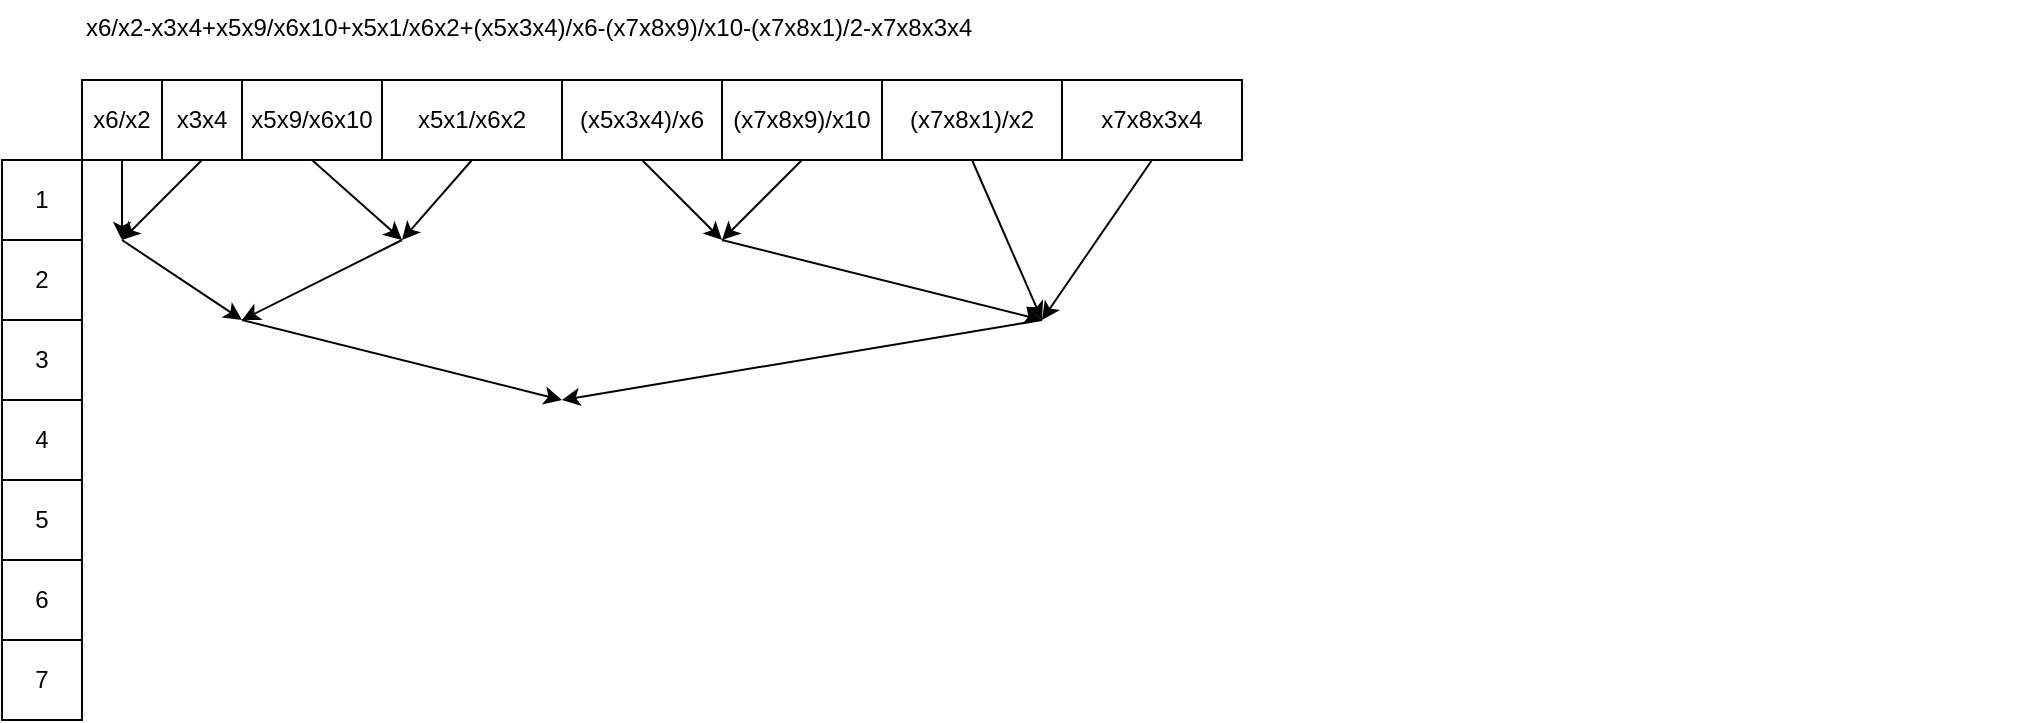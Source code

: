 <mxfile version="26.2.14">
  <diagram name="Страница — 1" id="ocyLtRxYQ61MlFL5RtoZ">
    <mxGraphModel dx="679" dy="370" grid="1" gridSize="10" guides="0" tooltips="1" connect="1" arrows="1" fold="1" page="1" pageScale="1" pageWidth="827" pageHeight="1169" math="0" shadow="0">
      <root>
        <mxCell id="0" />
        <mxCell id="1" parent="0" />
        <mxCell id="M4VB-FK21x6pA-2J-AI8-1" value="x6/x2-x3x4+x5x9/x6x10+x5x1/x6x2+(x5x3x4)/x6-(x7x8x9)/x10-(x7x8x1)/2-x7x8x3x4" style="text;whiteSpace=wrap;" parent="1" vertex="1">
          <mxGeometry x="40" y="40" width="970" height="50" as="geometry" />
        </mxCell>
        <mxCell id="1kkDNDZ4zX2zv6BqSma4-3" style="edgeStyle=none;rounded=0;orthogonalLoop=1;jettySize=auto;html=1;exitX=0.5;exitY=1;exitDx=0;exitDy=0;" parent="1" source="M4VB-FK21x6pA-2J-AI8-2" edge="1">
          <mxGeometry relative="1" as="geometry">
            <mxPoint x="60" y="160" as="targetPoint" />
          </mxGeometry>
        </mxCell>
        <mxCell id="M4VB-FK21x6pA-2J-AI8-2" value="x6/x2" style="rounded=0;whiteSpace=wrap;html=1;" parent="1" vertex="1">
          <mxGeometry x="40" y="80" width="40" height="40" as="geometry" />
        </mxCell>
        <mxCell id="1kkDNDZ4zX2zv6BqSma4-4" style="edgeStyle=none;rounded=0;orthogonalLoop=1;jettySize=auto;html=1;exitX=0.5;exitY=1;exitDx=0;exitDy=0;" parent="1" source="M4VB-FK21x6pA-2J-AI8-6" edge="1">
          <mxGeometry relative="1" as="geometry">
            <mxPoint x="60" y="160" as="targetPoint" />
          </mxGeometry>
        </mxCell>
        <mxCell id="M4VB-FK21x6pA-2J-AI8-6" value="x3x4" style="rounded=0;whiteSpace=wrap;html=1;" parent="1" vertex="1">
          <mxGeometry x="80" y="80" width="40" height="40" as="geometry" />
        </mxCell>
        <mxCell id="1kkDNDZ4zX2zv6BqSma4-20" style="edgeStyle=none;rounded=0;orthogonalLoop=1;jettySize=auto;html=1;exitX=0.5;exitY=1;exitDx=0;exitDy=0;" parent="1" source="M4VB-FK21x6pA-2J-AI8-7" edge="1">
          <mxGeometry relative="1" as="geometry">
            <mxPoint x="200" y="160" as="targetPoint" />
          </mxGeometry>
        </mxCell>
        <mxCell id="M4VB-FK21x6pA-2J-AI8-7" value="x5x9/x6x10" style="rounded=0;whiteSpace=wrap;html=1;" parent="1" vertex="1">
          <mxGeometry x="120" y="80" width="70" height="40" as="geometry" />
        </mxCell>
        <mxCell id="1kkDNDZ4zX2zv6BqSma4-21" style="edgeStyle=none;rounded=0;orthogonalLoop=1;jettySize=auto;html=1;exitX=0.5;exitY=1;exitDx=0;exitDy=0;" parent="1" source="M4VB-FK21x6pA-2J-AI8-8" edge="1">
          <mxGeometry relative="1" as="geometry">
            <mxPoint x="200" y="160" as="targetPoint" />
          </mxGeometry>
        </mxCell>
        <mxCell id="M4VB-FK21x6pA-2J-AI8-8" value="x5x1/x6x2" style="rounded=0;whiteSpace=wrap;html=1;" parent="1" vertex="1">
          <mxGeometry x="190" y="80" width="90" height="40" as="geometry" />
        </mxCell>
        <mxCell id="1kkDNDZ4zX2zv6BqSma4-22" style="edgeStyle=none;rounded=0;orthogonalLoop=1;jettySize=auto;html=1;exitX=0.5;exitY=1;exitDx=0;exitDy=0;" parent="1" source="M4VB-FK21x6pA-2J-AI8-11" edge="1">
          <mxGeometry relative="1" as="geometry">
            <mxPoint x="360" y="160" as="targetPoint" />
          </mxGeometry>
        </mxCell>
        <mxCell id="M4VB-FK21x6pA-2J-AI8-11" value="(x5x3x4)/x6" style="rounded=0;whiteSpace=wrap;html=1;" parent="1" vertex="1">
          <mxGeometry x="280" y="80" width="80" height="40" as="geometry" />
        </mxCell>
        <mxCell id="1kkDNDZ4zX2zv6BqSma4-23" style="edgeStyle=none;rounded=0;orthogonalLoop=1;jettySize=auto;html=1;exitX=0.5;exitY=1;exitDx=0;exitDy=0;" parent="1" source="M4VB-FK21x6pA-2J-AI8-13" edge="1">
          <mxGeometry relative="1" as="geometry">
            <mxPoint x="360" y="160" as="targetPoint" />
          </mxGeometry>
        </mxCell>
        <mxCell id="M4VB-FK21x6pA-2J-AI8-13" value="(x7x8x9)/x10" style="rounded=0;whiteSpace=wrap;html=1;" parent="1" vertex="1">
          <mxGeometry x="360" y="80" width="80" height="40" as="geometry" />
        </mxCell>
        <mxCell id="M4VB-FK21x6pA-2J-AI8-16" value="1" style="rounded=0;whiteSpace=wrap;html=1;" parent="1" vertex="1">
          <mxGeometry y="120" width="40" height="40" as="geometry" />
        </mxCell>
        <mxCell id="M4VB-FK21x6pA-2J-AI8-17" value="2" style="rounded=0;whiteSpace=wrap;html=1;" parent="1" vertex="1">
          <mxGeometry y="160" width="40" height="40" as="geometry" />
        </mxCell>
        <mxCell id="M4VB-FK21x6pA-2J-AI8-18" value="3" style="rounded=0;whiteSpace=wrap;html=1;" parent="1" vertex="1">
          <mxGeometry y="200" width="40" height="40" as="geometry" />
        </mxCell>
        <mxCell id="M4VB-FK21x6pA-2J-AI8-19" value="4" style="rounded=0;whiteSpace=wrap;html=1;" parent="1" vertex="1">
          <mxGeometry y="240" width="40" height="40" as="geometry" />
        </mxCell>
        <mxCell id="M4VB-FK21x6pA-2J-AI8-20" value="5" style="rounded=0;whiteSpace=wrap;html=1;" parent="1" vertex="1">
          <mxGeometry y="280" width="40" height="40" as="geometry" />
        </mxCell>
        <mxCell id="M4VB-FK21x6pA-2J-AI8-21" value="6" style="rounded=0;whiteSpace=wrap;html=1;" parent="1" vertex="1">
          <mxGeometry y="320" width="40" height="40" as="geometry" />
        </mxCell>
        <mxCell id="M4VB-FK21x6pA-2J-AI8-22" value="7" style="rounded=0;whiteSpace=wrap;html=1;" parent="1" vertex="1">
          <mxGeometry y="360" width="40" height="40" as="geometry" />
        </mxCell>
        <mxCell id="1kkDNDZ4zX2zv6BqSma4-24" style="edgeStyle=none;rounded=0;orthogonalLoop=1;jettySize=auto;html=1;exitX=0.5;exitY=1;exitDx=0;exitDy=0;" parent="1" source="1kkDNDZ4zX2zv6BqSma4-11" edge="1">
          <mxGeometry relative="1" as="geometry">
            <mxPoint x="520" y="200" as="targetPoint" />
          </mxGeometry>
        </mxCell>
        <mxCell id="1kkDNDZ4zX2zv6BqSma4-11" value="(x7x8x1)/x2" style="rounded=0;whiteSpace=wrap;html=1;" parent="1" vertex="1">
          <mxGeometry x="440" y="80" width="90" height="40" as="geometry" />
        </mxCell>
        <mxCell id="1kkDNDZ4zX2zv6BqSma4-25" style="edgeStyle=none;rounded=0;orthogonalLoop=1;jettySize=auto;html=1;exitX=0.5;exitY=1;exitDx=0;exitDy=0;" parent="1" source="1kkDNDZ4zX2zv6BqSma4-12" edge="1">
          <mxGeometry relative="1" as="geometry">
            <mxPoint x="520" y="200" as="targetPoint" />
          </mxGeometry>
        </mxCell>
        <mxCell id="1kkDNDZ4zX2zv6BqSma4-12" value="x7x8x3x4" style="rounded=0;whiteSpace=wrap;html=1;" parent="1" vertex="1">
          <mxGeometry x="530" y="80" width="90" height="40" as="geometry" />
        </mxCell>
        <mxCell id="1kkDNDZ4zX2zv6BqSma4-13" value="" style="endArrow=classic;html=1;rounded=0;" parent="1" edge="1">
          <mxGeometry width="50" height="50" relative="1" as="geometry">
            <mxPoint x="60" y="160" as="sourcePoint" />
            <mxPoint x="120" y="200" as="targetPoint" />
          </mxGeometry>
        </mxCell>
        <mxCell id="1kkDNDZ4zX2zv6BqSma4-14" value="" style="endArrow=classic;html=1;rounded=0;" parent="1" edge="1">
          <mxGeometry width="50" height="50" relative="1" as="geometry">
            <mxPoint x="200" y="160" as="sourcePoint" />
            <mxPoint x="120" y="200" as="targetPoint" />
          </mxGeometry>
        </mxCell>
        <mxCell id="1kkDNDZ4zX2zv6BqSma4-15" value="" style="endArrow=classic;html=1;rounded=0;" parent="1" edge="1">
          <mxGeometry width="50" height="50" relative="1" as="geometry">
            <mxPoint x="360" y="160" as="sourcePoint" />
            <mxPoint x="520" y="200" as="targetPoint" />
          </mxGeometry>
        </mxCell>
        <mxCell id="1kkDNDZ4zX2zv6BqSma4-17" value="" style="endArrow=classic;html=1;rounded=0;" parent="1" edge="1">
          <mxGeometry width="50" height="50" relative="1" as="geometry">
            <mxPoint x="120" y="200" as="sourcePoint" />
            <mxPoint x="280" y="240" as="targetPoint" />
          </mxGeometry>
        </mxCell>
        <mxCell id="1kkDNDZ4zX2zv6BqSma4-18" value="" style="endArrow=classic;html=1;rounded=0;" parent="1" edge="1">
          <mxGeometry width="50" height="50" relative="1" as="geometry">
            <mxPoint x="520" y="200" as="sourcePoint" />
            <mxPoint x="280" y="240" as="targetPoint" />
          </mxGeometry>
        </mxCell>
      </root>
    </mxGraphModel>
  </diagram>
</mxfile>
